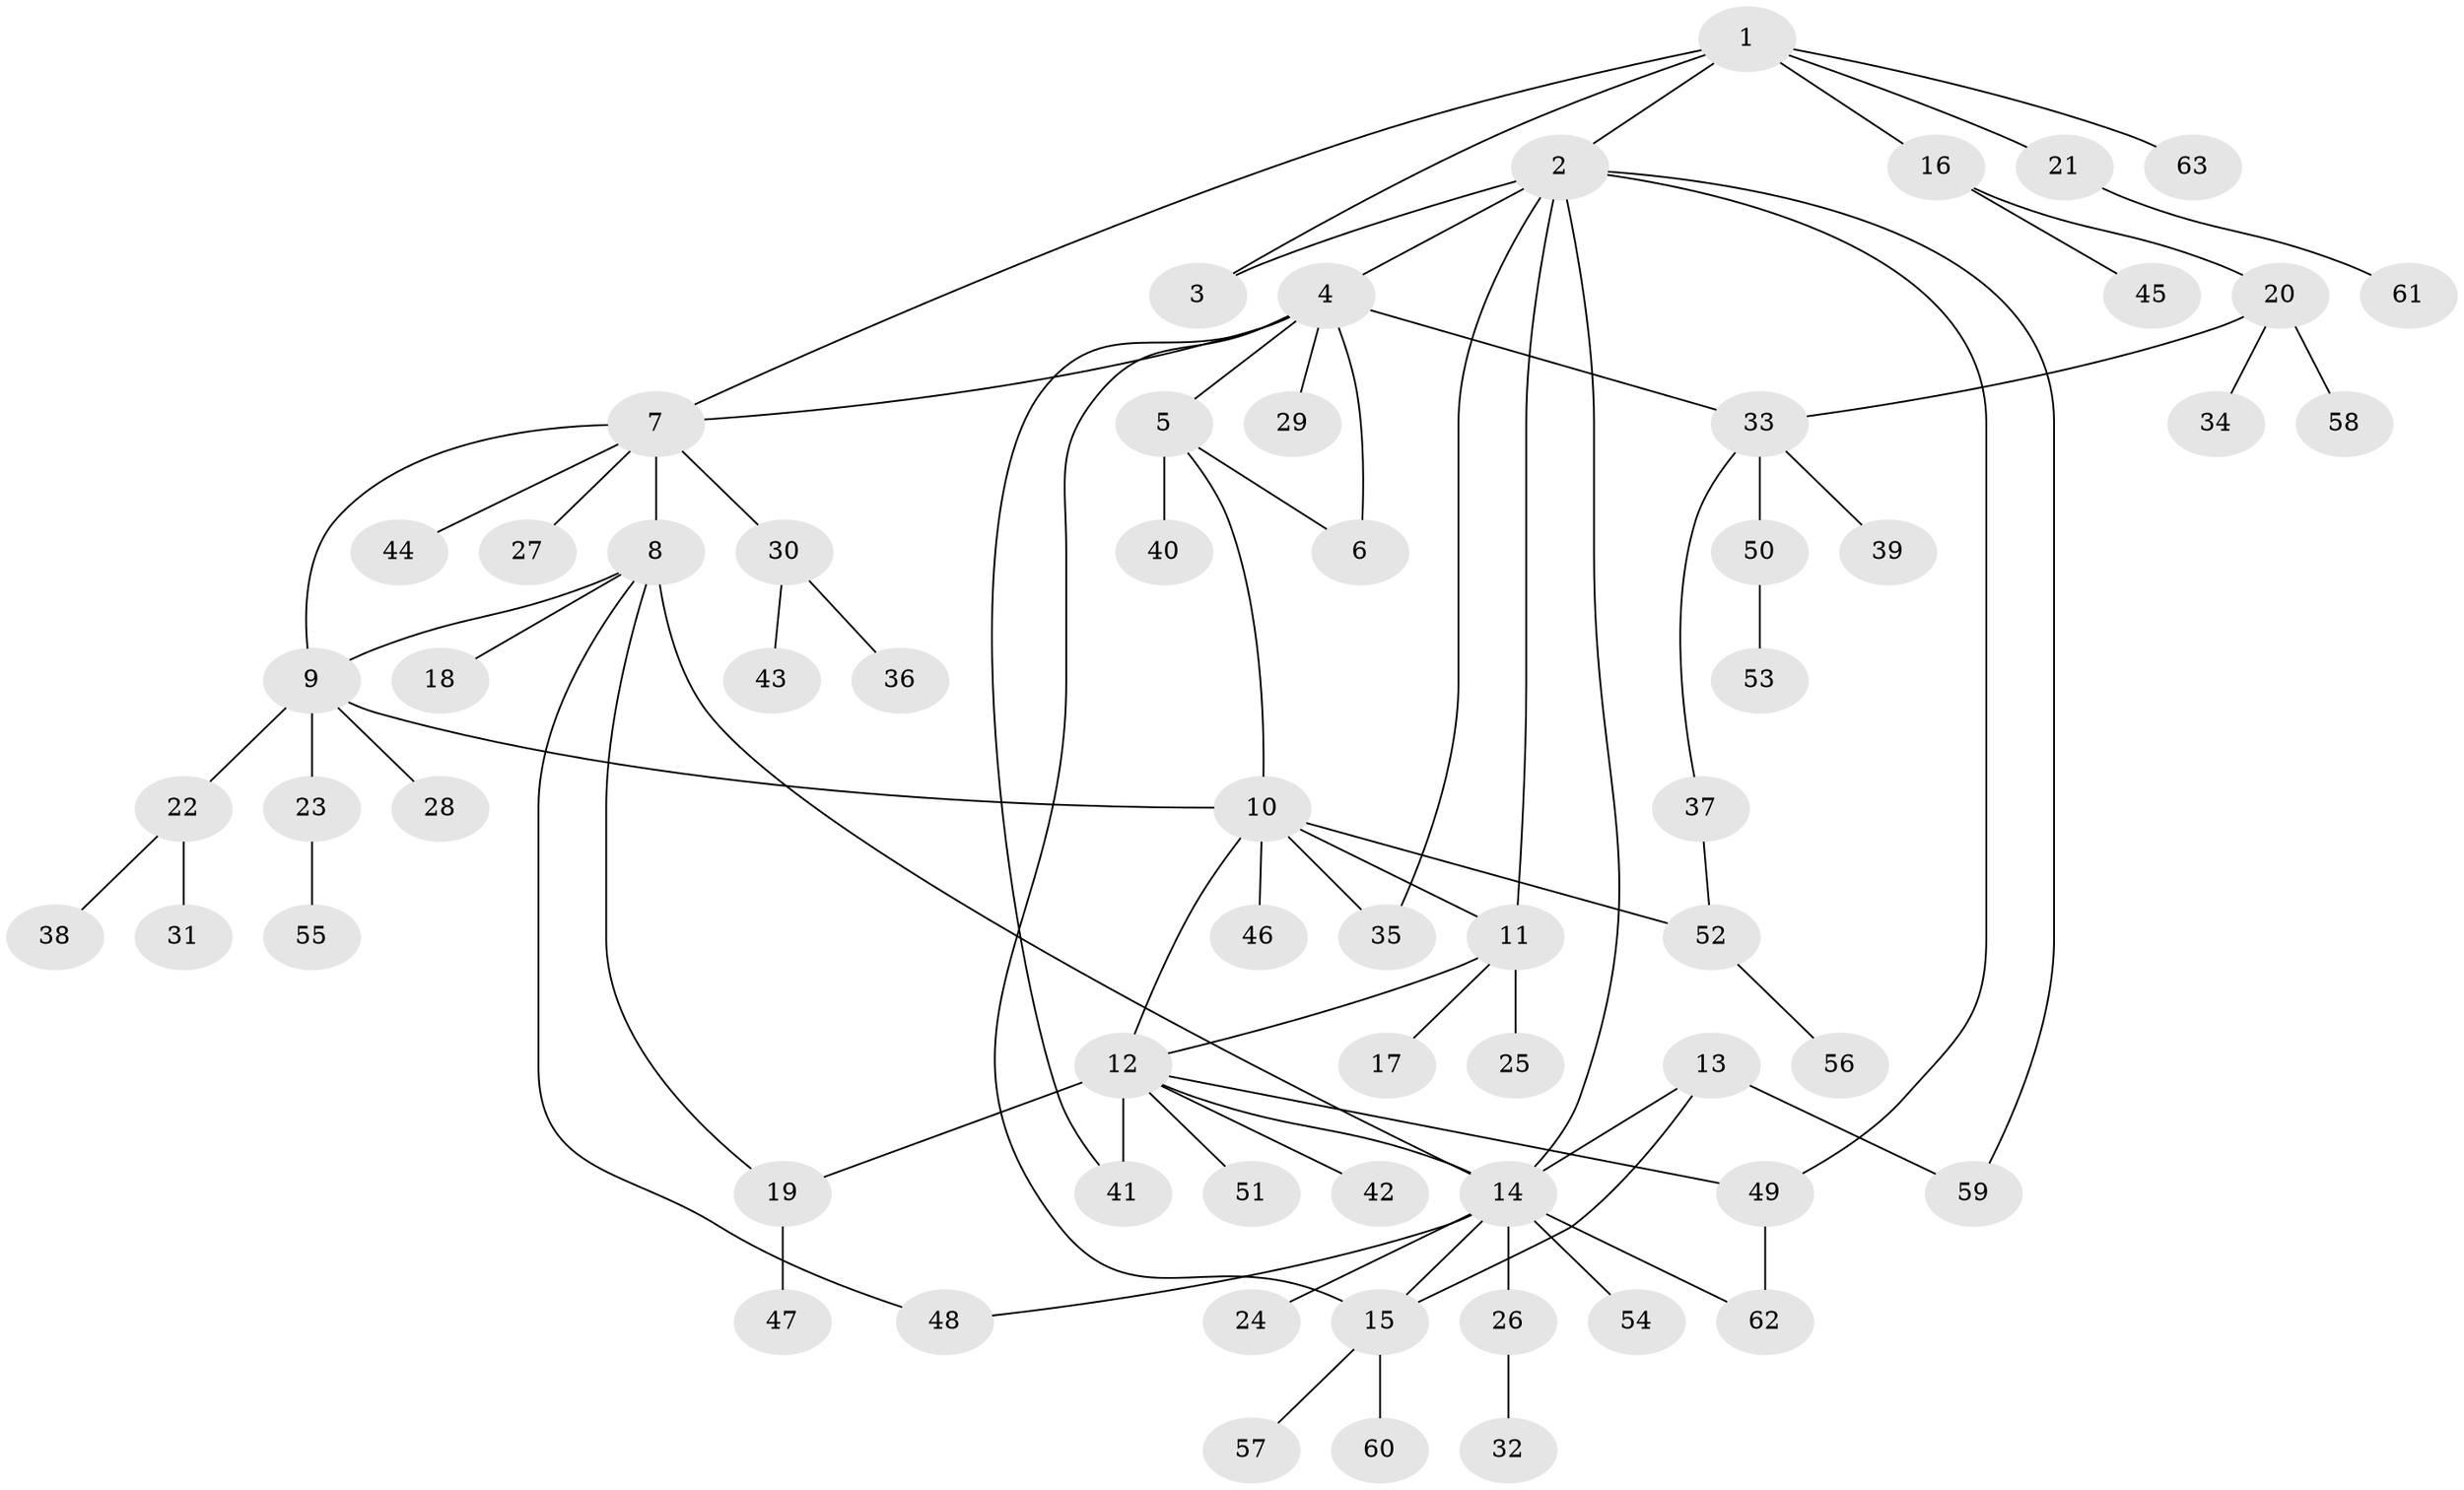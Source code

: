// Generated by graph-tools (version 1.1) at 2025/15/03/09/25 04:15:44]
// undirected, 63 vertices, 82 edges
graph export_dot {
graph [start="1"]
  node [color=gray90,style=filled];
  1;
  2;
  3;
  4;
  5;
  6;
  7;
  8;
  9;
  10;
  11;
  12;
  13;
  14;
  15;
  16;
  17;
  18;
  19;
  20;
  21;
  22;
  23;
  24;
  25;
  26;
  27;
  28;
  29;
  30;
  31;
  32;
  33;
  34;
  35;
  36;
  37;
  38;
  39;
  40;
  41;
  42;
  43;
  44;
  45;
  46;
  47;
  48;
  49;
  50;
  51;
  52;
  53;
  54;
  55;
  56;
  57;
  58;
  59;
  60;
  61;
  62;
  63;
  1 -- 2;
  1 -- 3;
  1 -- 7;
  1 -- 16;
  1 -- 21;
  1 -- 63;
  2 -- 3;
  2 -- 4;
  2 -- 11;
  2 -- 14;
  2 -- 35;
  2 -- 49;
  2 -- 59;
  4 -- 5;
  4 -- 6;
  4 -- 7;
  4 -- 15;
  4 -- 29;
  4 -- 33;
  4 -- 41;
  5 -- 6;
  5 -- 10;
  5 -- 40;
  7 -- 8;
  7 -- 9;
  7 -- 27;
  7 -- 30;
  7 -- 44;
  8 -- 9;
  8 -- 14;
  8 -- 18;
  8 -- 19;
  8 -- 48;
  9 -- 10;
  9 -- 22;
  9 -- 23;
  9 -- 28;
  10 -- 11;
  10 -- 12;
  10 -- 35;
  10 -- 46;
  10 -- 52;
  11 -- 12;
  11 -- 17;
  11 -- 25;
  12 -- 14;
  12 -- 19;
  12 -- 41;
  12 -- 42;
  12 -- 49;
  12 -- 51;
  13 -- 14;
  13 -- 15;
  13 -- 59;
  14 -- 15;
  14 -- 24;
  14 -- 26;
  14 -- 48;
  14 -- 54;
  14 -- 62;
  15 -- 57;
  15 -- 60;
  16 -- 20;
  16 -- 45;
  19 -- 47;
  20 -- 33;
  20 -- 34;
  20 -- 58;
  21 -- 61;
  22 -- 31;
  22 -- 38;
  23 -- 55;
  26 -- 32;
  30 -- 36;
  30 -- 43;
  33 -- 37;
  33 -- 39;
  33 -- 50;
  37 -- 52;
  49 -- 62;
  50 -- 53;
  52 -- 56;
}

